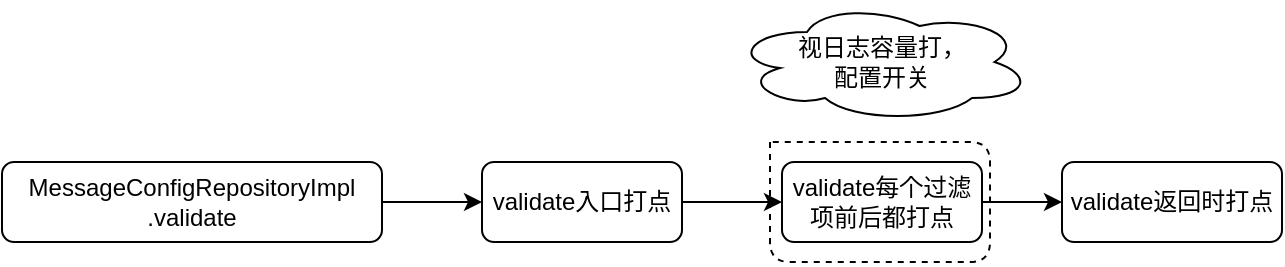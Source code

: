 <mxfile version="11.1.4" type="github"><diagram id="XeSv0DFRMeLhTl54KB2f" name="Page-1"><mxGraphModel dx="1422" dy="884" grid="1" gridSize="10" guides="1" tooltips="1" connect="1" arrows="1" fold="1" page="1" pageScale="1" pageWidth="827" pageHeight="1169" math="0" shadow="0"><root><mxCell id="0"/><mxCell id="1" parent="0"/><mxCell id="M6C0bkBRSE71RgR64AhS-3" style="edgeStyle=orthogonalEdgeStyle;rounded=0;orthogonalLoop=1;jettySize=auto;html=1;exitX=1;exitY=0.5;exitDx=0;exitDy=0;entryX=0;entryY=0.5;entryDx=0;entryDy=0;" edge="1" parent="1" source="M6C0bkBRSE71RgR64AhS-1" target="M6C0bkBRSE71RgR64AhS-2"><mxGeometry relative="1" as="geometry"/></mxCell><mxCell id="M6C0bkBRSE71RgR64AhS-1" value="MessageConfigRepositoryImpl&lt;br&gt;.validate" style="rounded=1;whiteSpace=wrap;html=1;" vertex="1" parent="1"><mxGeometry x="60" y="190" width="190" height="40" as="geometry"/></mxCell><mxCell id="M6C0bkBRSE71RgR64AhS-8" style="edgeStyle=orthogonalEdgeStyle;rounded=0;orthogonalLoop=1;jettySize=auto;html=1;exitX=1;exitY=0.5;exitDx=0;exitDy=0;entryX=0;entryY=0.5;entryDx=0;entryDy=0;" edge="1" parent="1" source="M6C0bkBRSE71RgR64AhS-2" target="M6C0bkBRSE71RgR64AhS-5"><mxGeometry relative="1" as="geometry"/></mxCell><mxCell id="M6C0bkBRSE71RgR64AhS-2" value="validate入口打点" style="rounded=1;whiteSpace=wrap;html=1;" vertex="1" parent="1"><mxGeometry x="300" y="190" width="100" height="40" as="geometry"/></mxCell><mxCell id="M6C0bkBRSE71RgR64AhS-9" style="edgeStyle=orthogonalEdgeStyle;rounded=0;orthogonalLoop=1;jettySize=auto;html=1;exitX=1;exitY=0.5;exitDx=0;exitDy=0;entryX=0;entryY=0.5;entryDx=0;entryDy=0;" edge="1" parent="1" source="M6C0bkBRSE71RgR64AhS-5" target="M6C0bkBRSE71RgR64AhS-7"><mxGeometry relative="1" as="geometry"/></mxCell><mxCell id="M6C0bkBRSE71RgR64AhS-5" value="validate每个过滤项前后都打点" style="rounded=1;whiteSpace=wrap;html=1;" vertex="1" parent="1"><mxGeometry x="450" y="190" width="100" height="40" as="geometry"/></mxCell><mxCell id="M6C0bkBRSE71RgR64AhS-7" value="validate返回时打点" style="rounded=1;whiteSpace=wrap;html=1;" vertex="1" parent="1"><mxGeometry x="590" y="190" width="110" height="40" as="geometry"/></mxCell><mxCell id="M6C0bkBRSE71RgR64AhS-10" value="" style="endArrow=none;dashed=1;html=1;" edge="1" parent="1"><mxGeometry width="50" height="50" relative="1" as="geometry"><mxPoint x="444" y="180" as="sourcePoint"/><mxPoint x="444" y="180" as="targetPoint"/><Array as="points"><mxPoint x="444" y="240"/><mxPoint x="554" y="240"/><mxPoint x="554" y="180"/></Array></mxGeometry></mxCell><mxCell id="M6C0bkBRSE71RgR64AhS-11" value="视日志容量打，&lt;br&gt;配置开关" style="ellipse;shape=cloud;whiteSpace=wrap;html=1;" vertex="1" parent="1"><mxGeometry x="425" y="110" width="150" height="60" as="geometry"/></mxCell></root></mxGraphModel></diagram></mxfile>
